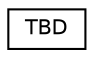 digraph "类继承关系图"
{
  edge [fontname="Helvetica",fontsize="10",labelfontname="Helvetica",labelfontsize="10"];
  node [fontname="Helvetica",fontsize="10",shape=record];
  rankdir="LR";
  Node0 [label="TBD",height=0.2,width=0.4,color="black", fillcolor="white", style="filled",URL="$struct_t_b_d.html"];
}
